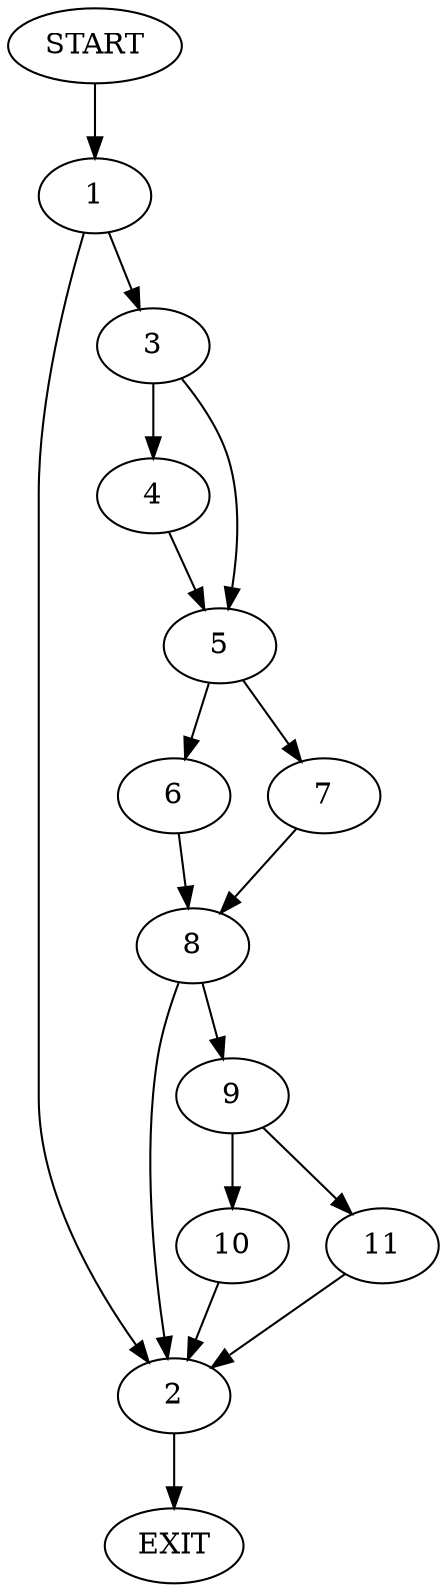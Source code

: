 digraph {
0 [label="START"]
12 [label="EXIT"]
0 -> 1
1 -> 2
1 -> 3
2 -> 12
3 -> 4
3 -> 5
4 -> 5
5 -> 6
5 -> 7
7 -> 8
6 -> 8
8 -> 2
8 -> 9
9 -> 10
9 -> 11
10 -> 2
11 -> 2
}
